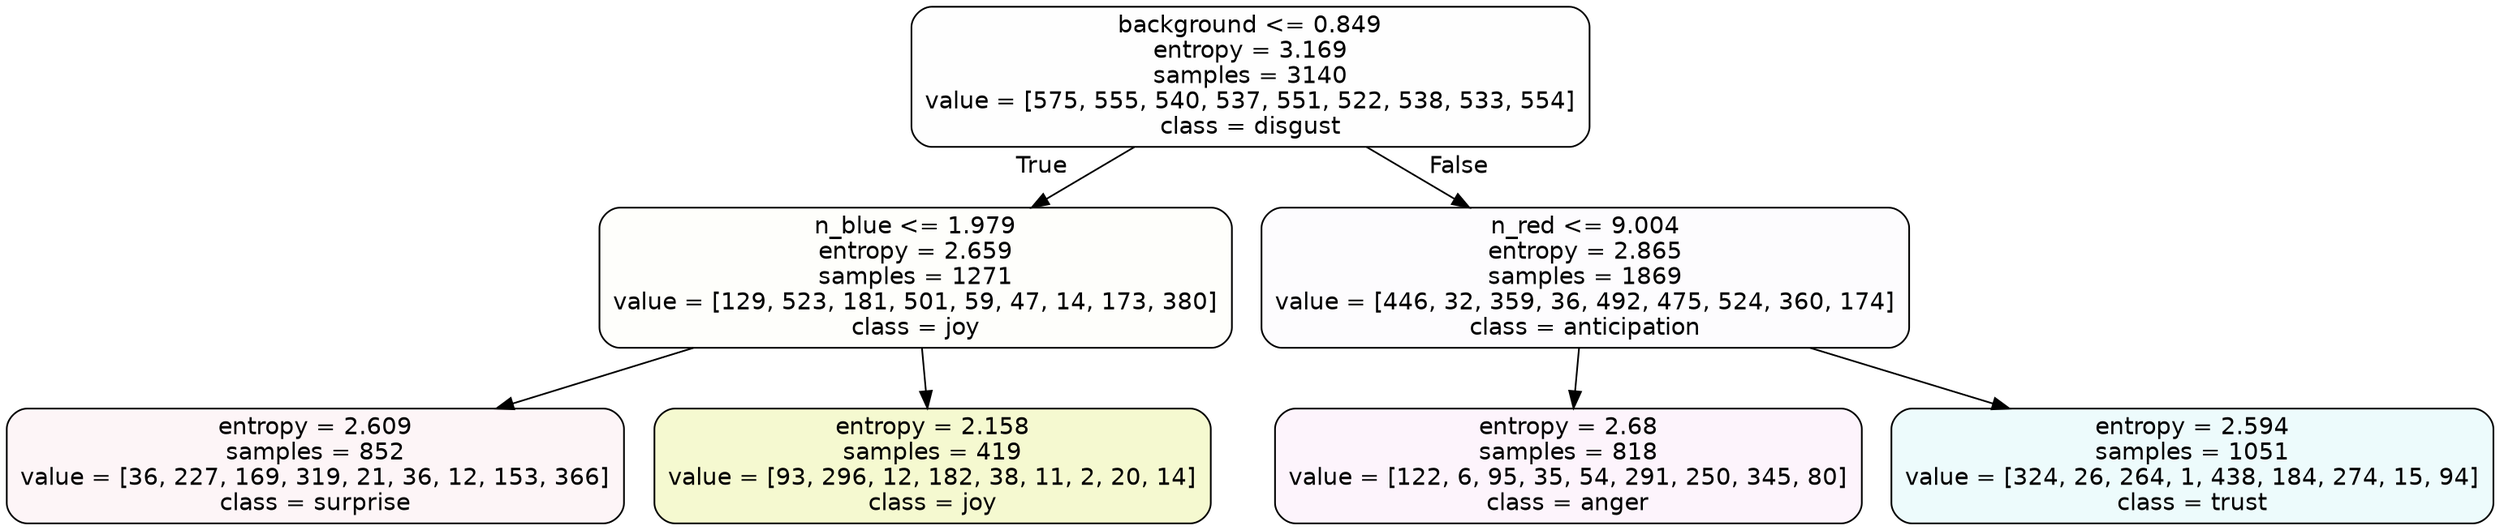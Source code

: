 digraph Tree {
node [shape=box, style="filled, rounded", color="black", fontname=helvetica] ;
edge [fontname=helvetica] ;
0 [label="background <= 0.849\nentropy = 3.169\nsamples = 3140\nvalue = [575, 555, 540, 537, 551, 522, 538, 533, 554]\nclass = disgust", fillcolor="#e5813901"] ;
1 [label="n_blue <= 1.979\nentropy = 2.659\nsamples = 1271\nvalue = [129, 523, 181, 501, 59, 47, 14, 173, 380]\nclass = joy", fillcolor="#d7e53904"] ;
0 -> 1 [labeldistance=2.5, labelangle=45, headlabel="True"] ;
2 [label="entropy = 2.609\nsamples = 852\nvalue = [36, 227, 169, 319, 21, 36, 12, 153, 366]\nclass = surprise", fillcolor="#e539640c"] ;
1 -> 2 ;
3 [label="entropy = 2.158\nsamples = 419\nvalue = [93, 296, 12, 182, 38, 11, 2, 20, 14]\nclass = joy", fillcolor="#d7e5393c"] ;
1 -> 3 ;
4 [label="n_red <= 9.004\nentropy = 2.865\nsamples = 1869\nvalue = [446, 32, 359, 36, 492, 475, 524, 360, 174]\nclass = anticipation", fillcolor="#8139e503"] ;
0 -> 4 [labeldistance=2.5, labelangle=-45, headlabel="False"] ;
5 [label="entropy = 2.68\nsamples = 818\nvalue = [122, 6, 95, 35, 54, 291, 250, 345, 80]\nclass = anger", fillcolor="#e539d70e"] ;
4 -> 5 ;
6 [label="entropy = 2.594\nsamples = 1051\nvalue = [324, 26, 264, 1, 438, 184, 274, 15, 94]\nclass = trust", fillcolor="#39d7e516"] ;
4 -> 6 ;
}